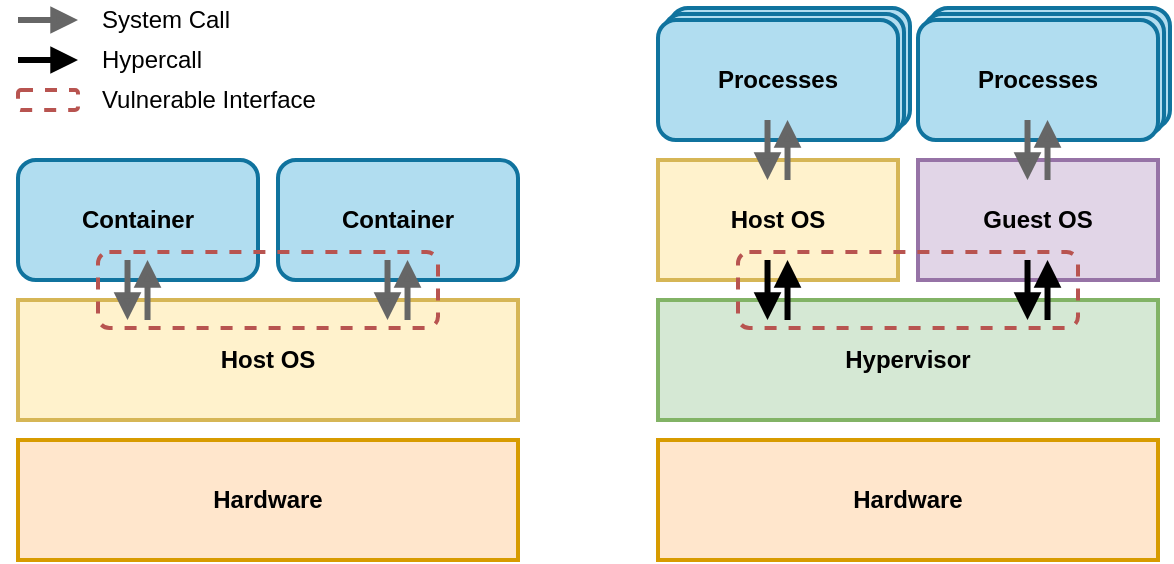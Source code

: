 <mxfile version="14.6.13" type="device"><diagram id="fEvu6F5P7jHHLodgAEn2" name="Page-1"><mxGraphModel dx="569" dy="339" grid="1" gridSize="10" guides="1" tooltips="1" connect="1" arrows="1" fold="1" page="1" pageScale="1" pageWidth="850" pageHeight="1100" math="0" shadow="0"><root><mxCell id="0"/><mxCell id="1" parent="0"/><mxCell id="-LvvsfskL2CYFqQ-UWIk-43" value="Processes" style="rounded=1;whiteSpace=wrap;html=1;fillColor=#b1ddf0;strokeColor=#10739e;fontStyle=1;strokeWidth=2;" parent="1" vertex="1"><mxGeometry x="446" y="44" width="120" height="60" as="geometry"/></mxCell><mxCell id="-LvvsfskL2CYFqQ-UWIk-42" value="Processes" style="rounded=1;whiteSpace=wrap;html=1;fillColor=#b1ddf0;strokeColor=#10739e;fontStyle=1;strokeWidth=2;" parent="1" vertex="1"><mxGeometry x="443" y="47" width="120" height="60" as="geometry"/></mxCell><mxCell id="-LvvsfskL2CYFqQ-UWIk-1" value="Container" style="rounded=1;whiteSpace=wrap;html=1;fillColor=#b1ddf0;strokeColor=#10739e;fontStyle=1;strokeWidth=2;" parent="1" vertex="1"><mxGeometry x="120" y="120" width="120" height="60" as="geometry"/></mxCell><mxCell id="-LvvsfskL2CYFqQ-UWIk-2" value="Host OS" style="rounded=0;whiteSpace=wrap;html=1;fillColor=#fff2cc;strokeColor=#d6b656;strokeWidth=2;fontStyle=1" parent="1" vertex="1"><mxGeometry x="120" y="190" width="250" height="60" as="geometry"/></mxCell><mxCell id="-LvvsfskL2CYFqQ-UWIk-3" value="Container" style="rounded=1;whiteSpace=wrap;html=1;fillColor=#b1ddf0;strokeColor=#10739e;fontStyle=1;strokeWidth=2;" parent="1" vertex="1"><mxGeometry x="250" y="120" width="120" height="60" as="geometry"/></mxCell><mxCell id="-LvvsfskL2CYFqQ-UWIk-4" value="Host OS" style="rounded=0;whiteSpace=wrap;html=1;fontFamily=Helvetica;fontSize=12;fontColor=#000000;align=center;strokeColor=#d6b656;strokeWidth=2;fillColor=#fff2cc;fontStyle=1" parent="1" vertex="1"><mxGeometry x="440" y="120" width="120" height="60" as="geometry"/></mxCell><mxCell id="-LvvsfskL2CYFqQ-UWIk-5" value="Hypervisor" style="rounded=0;whiteSpace=wrap;html=1;fillColor=#d5e8d4;strokeColor=#82b366;strokeWidth=2;fontStyle=1" parent="1" vertex="1"><mxGeometry x="440" y="190" width="250" height="60" as="geometry"/></mxCell><mxCell id="-LvvsfskL2CYFqQ-UWIk-6" value="Guest OS" style="rounded=0;whiteSpace=wrap;html=1;fontFamily=Helvetica;fontSize=12;fontColor=#000000;align=center;strokeColor=#9673a6;strokeWidth=2;fillColor=#e1d5e7;fontStyle=1" parent="1" vertex="1"><mxGeometry x="570" y="120" width="120" height="60" as="geometry"/></mxCell><mxCell id="-LvvsfskL2CYFqQ-UWIk-7" value="Processes" style="rounded=1;whiteSpace=wrap;html=1;fillColor=#b1ddf0;strokeColor=#10739e;fontStyle=1;strokeWidth=2;" parent="1" vertex="1"><mxGeometry x="440" y="50" width="120" height="60" as="geometry"/></mxCell><mxCell id="-LvvsfskL2CYFqQ-UWIk-12" value="" style="endArrow=block;html=1;strokeWidth=3;fillColor=#f5f5f5;strokeColor=#666666;endFill=1;" parent="1" edge="1"><mxGeometry width="50" height="50" relative="1" as="geometry"><mxPoint x="174.76" y="170" as="sourcePoint"/><mxPoint x="174.76" y="200" as="targetPoint"/></mxGeometry></mxCell><mxCell id="-LvvsfskL2CYFqQ-UWIk-13" value="" style="endArrow=none;html=1;startArrow=block;startFill=1;endFill=0;strokeWidth=3;fillColor=#f5f5f5;strokeColor=#666666;" parent="1" edge="1"><mxGeometry width="50" height="50" relative="1" as="geometry"><mxPoint x="184.76" y="170" as="sourcePoint"/><mxPoint x="184.76" y="200" as="targetPoint"/></mxGeometry></mxCell><mxCell id="-LvvsfskL2CYFqQ-UWIk-16" value="" style="endArrow=block;html=1;strokeWidth=3;fillColor=#f5f5f5;strokeColor=#666666;endFill=1;" parent="1" edge="1"><mxGeometry width="50" height="50" relative="1" as="geometry"><mxPoint x="304.76" y="170" as="sourcePoint"/><mxPoint x="304.76" y="200" as="targetPoint"/></mxGeometry></mxCell><mxCell id="-LvvsfskL2CYFqQ-UWIk-17" value="" style="endArrow=none;html=1;startArrow=block;startFill=1;endFill=0;strokeWidth=3;fillColor=#f5f5f5;strokeColor=#666666;" parent="1" edge="1"><mxGeometry width="50" height="50" relative="1" as="geometry"><mxPoint x="314.76" y="170" as="sourcePoint"/><mxPoint x="314.76" y="200" as="targetPoint"/></mxGeometry></mxCell><mxCell id="-LvvsfskL2CYFqQ-UWIk-18" value="" style="endArrow=block;html=1;strokeWidth=3;endFill=1;" parent="1" edge="1"><mxGeometry width="50" height="50" relative="1" as="geometry"><mxPoint x="494.76" y="170" as="sourcePoint"/><mxPoint x="494.76" y="200" as="targetPoint"/></mxGeometry></mxCell><mxCell id="-LvvsfskL2CYFqQ-UWIk-19" value="" style="endArrow=none;html=1;startArrow=block;startFill=1;endFill=0;strokeWidth=3;" parent="1" edge="1"><mxGeometry width="50" height="50" relative="1" as="geometry"><mxPoint x="504.76" y="170" as="sourcePoint"/><mxPoint x="504.76" y="200" as="targetPoint"/></mxGeometry></mxCell><mxCell id="-LvvsfskL2CYFqQ-UWIk-20" value="" style="endArrow=block;html=1;strokeWidth=3;endFill=1;" parent="1" edge="1"><mxGeometry width="50" height="50" relative="1" as="geometry"><mxPoint x="624.76" y="170" as="sourcePoint"/><mxPoint x="624.76" y="200" as="targetPoint"/></mxGeometry></mxCell><mxCell id="-LvvsfskL2CYFqQ-UWIk-21" value="" style="endArrow=none;html=1;startArrow=block;startFill=1;endFill=0;strokeWidth=3;" parent="1" edge="1"><mxGeometry width="50" height="50" relative="1" as="geometry"><mxPoint x="634.76" y="170" as="sourcePoint"/><mxPoint x="634.76" y="200" as="targetPoint"/></mxGeometry></mxCell><mxCell id="-LvvsfskL2CYFqQ-UWIk-24" value="" style="endArrow=block;html=1;strokeWidth=3;fillColor=#f5f5f5;strokeColor=#666666;endFill=1;" parent="1" edge="1"><mxGeometry width="50" height="50" relative="1" as="geometry"><mxPoint x="494.76" y="100.0" as="sourcePoint"/><mxPoint x="494.76" y="130" as="targetPoint"/></mxGeometry></mxCell><mxCell id="-LvvsfskL2CYFqQ-UWIk-25" value="" style="endArrow=none;html=1;startArrow=block;startFill=1;endFill=0;strokeWidth=3;fillColor=#f5f5f5;strokeColor=#666666;" parent="1" edge="1"><mxGeometry width="50" height="50" relative="1" as="geometry"><mxPoint x="504.76" y="100.0" as="sourcePoint"/><mxPoint x="504.76" y="130" as="targetPoint"/></mxGeometry></mxCell><mxCell id="-LvvsfskL2CYFqQ-UWIk-26" value="Hardware" style="rounded=0;whiteSpace=wrap;html=1;fillColor=#ffe6cc;strokeColor=#d79b00;strokeWidth=2;fontStyle=1" parent="1" vertex="1"><mxGeometry x="120" y="260" width="250" height="60" as="geometry"/></mxCell><mxCell id="-LvvsfskL2CYFqQ-UWIk-27" value="Hardware" style="rounded=0;whiteSpace=wrap;html=1;fillColor=#ffe6cc;strokeColor=#d79b00;strokeWidth=2;fontStyle=1" parent="1" vertex="1"><mxGeometry x="440" y="260" width="250" height="60" as="geometry"/></mxCell><mxCell id="-LvvsfskL2CYFqQ-UWIk-28" value="" style="rounded=1;whiteSpace=wrap;html=1;strokeWidth=2;dashed=1;strokeColor=#b85450;fillColor=none;" parent="1" vertex="1"><mxGeometry x="160" y="166" width="170" height="38" as="geometry"/></mxCell><mxCell id="-LvvsfskL2CYFqQ-UWIk-32" value="" style="endArrow=block;html=1;strokeWidth=3;fillColor=#f5f5f5;strokeColor=#666666;endFill=1;" parent="1" edge="1"><mxGeometry width="50" height="50" relative="1" as="geometry"><mxPoint x="120.0" y="50.0" as="sourcePoint"/><mxPoint x="150" y="50" as="targetPoint"/></mxGeometry></mxCell><mxCell id="-LvvsfskL2CYFqQ-UWIk-33" value="" style="endArrow=block;html=1;strokeWidth=3;endFill=1;" parent="1" edge="1"><mxGeometry width="50" height="50" relative="1" as="geometry"><mxPoint x="120.0" y="70" as="sourcePoint"/><mxPoint x="150" y="70" as="targetPoint"/></mxGeometry></mxCell><mxCell id="-LvvsfskL2CYFqQ-UWIk-35" value="System Call" style="text;html=1;align=left;verticalAlign=middle;resizable=0;points=[];autosize=1;strokeColor=none;" parent="1" vertex="1"><mxGeometry x="160" y="40" width="80" height="20" as="geometry"/></mxCell><mxCell id="-LvvsfskL2CYFqQ-UWIk-36" value="Hypercall" style="text;html=1;align=left;verticalAlign=middle;resizable=0;points=[];autosize=1;strokeColor=none;" parent="1" vertex="1"><mxGeometry x="160" y="60" width="70" height="20" as="geometry"/></mxCell><mxCell id="-LvvsfskL2CYFqQ-UWIk-37" value="Vulnerable Interface" style="text;html=1;align=left;verticalAlign=middle;resizable=0;points=[];autosize=1;strokeColor=none;" parent="1" vertex="1"><mxGeometry x="160" y="80" width="120" height="20" as="geometry"/></mxCell><mxCell id="-LvvsfskL2CYFqQ-UWIk-39" value="" style="rounded=1;whiteSpace=wrap;html=1;dashed=1;strokeWidth=2;align=left;strokeColor=#b85450;fillColor=none;" parent="1" vertex="1"><mxGeometry x="120" y="85" width="30" height="10" as="geometry"/></mxCell><mxCell id="-LvvsfskL2CYFqQ-UWIk-40" value="" style="rounded=1;whiteSpace=wrap;html=1;strokeWidth=2;dashed=1;strokeColor=#b85450;fillColor=none;" parent="1" vertex="1"><mxGeometry x="480" y="166" width="170" height="38" as="geometry"/></mxCell><mxCell id="-LvvsfskL2CYFqQ-UWIk-46" value="Processes" style="rounded=1;whiteSpace=wrap;html=1;fillColor=#b1ddf0;strokeColor=#10739e;fontStyle=1;strokeWidth=2;" parent="1" vertex="1"><mxGeometry x="576" y="44" width="120" height="60" as="geometry"/></mxCell><mxCell id="-LvvsfskL2CYFqQ-UWIk-47" value="Processes" style="rounded=1;whiteSpace=wrap;html=1;fillColor=#b1ddf0;strokeColor=#10739e;fontStyle=1;strokeWidth=2;" parent="1" vertex="1"><mxGeometry x="573" y="47" width="120" height="60" as="geometry"/></mxCell><mxCell id="-LvvsfskL2CYFqQ-UWIk-48" value="Processes" style="rounded=1;whiteSpace=wrap;html=1;fillColor=#b1ddf0;strokeColor=#10739e;fontStyle=1;strokeWidth=2;" parent="1" vertex="1"><mxGeometry x="570" y="50" width="120" height="60" as="geometry"/></mxCell><mxCell id="-LvvsfskL2CYFqQ-UWIk-22" value="" style="endArrow=block;html=1;strokeWidth=3;fillColor=#f5f5f5;strokeColor=#666666;endFill=1;" parent="1" edge="1"><mxGeometry width="50" height="50" relative="1" as="geometry"><mxPoint x="624.76" y="100" as="sourcePoint"/><mxPoint x="624.76" y="130" as="targetPoint"/></mxGeometry></mxCell><mxCell id="-LvvsfskL2CYFqQ-UWIk-23" value="" style="endArrow=none;html=1;startArrow=block;startFill=1;endFill=0;strokeWidth=3;fillColor=#f5f5f5;strokeColor=#666666;" parent="1" edge="1"><mxGeometry width="50" height="50" relative="1" as="geometry"><mxPoint x="634.76" y="100" as="sourcePoint"/><mxPoint x="634.76" y="130" as="targetPoint"/></mxGeometry></mxCell></root></mxGraphModel></diagram></mxfile>